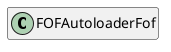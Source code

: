 @startuml
set namespaceSeparator \\
hide members
hide << alias >> circle

class FOFAutoloaderFof
@enduml
